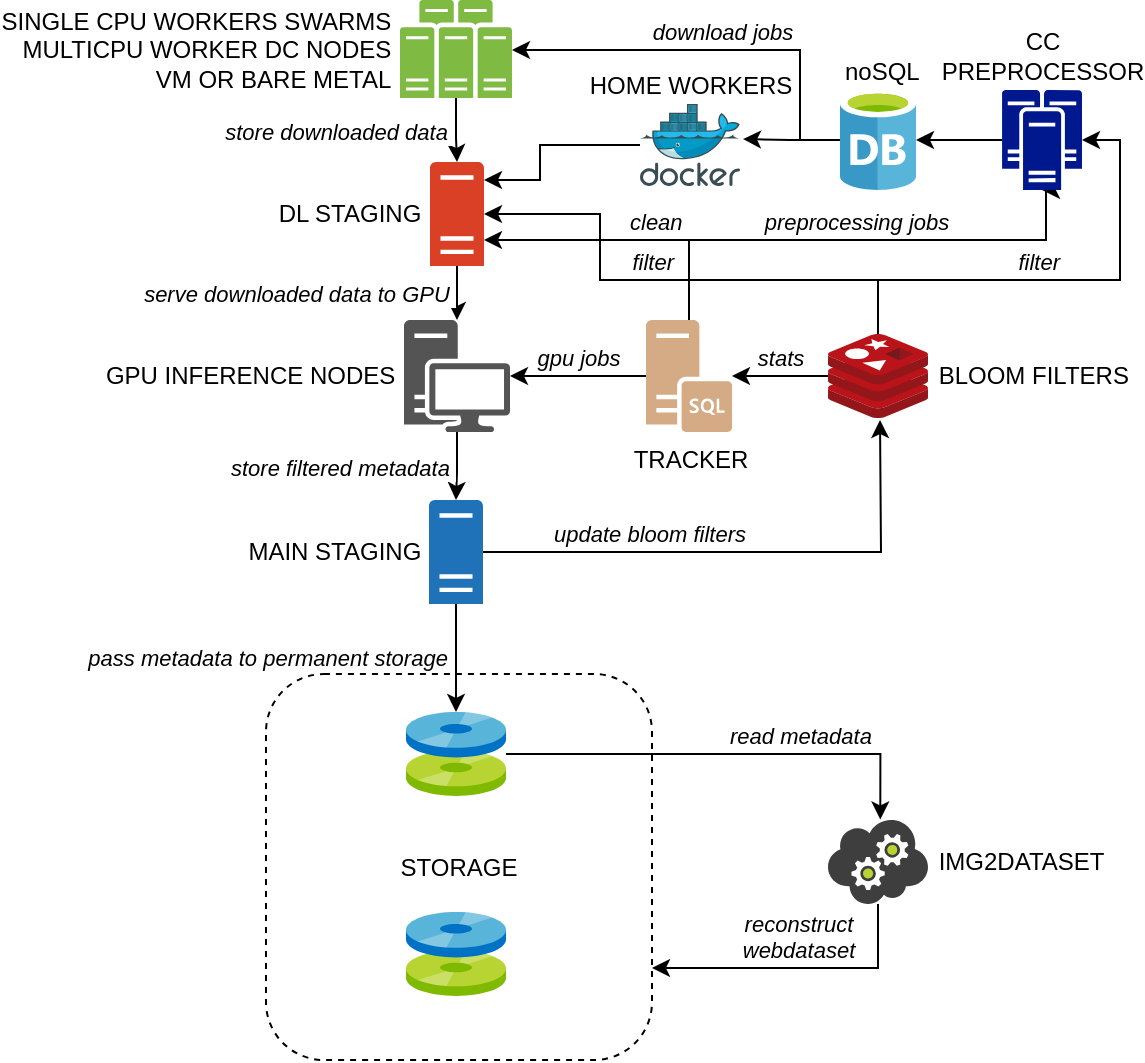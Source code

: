 <mxfile version="15.3.8" type="github">
  <diagram id="HWF6cFD_o7p9VQBaK8Nd" name="Page-1">
    <mxGraphModel dx="1422" dy="850" grid="1" gridSize="10" guides="1" tooltips="1" connect="1" arrows="1" fold="1" page="1" pageScale="1" pageWidth="1169" pageHeight="827" background="none" math="0" shadow="0">
      <root>
        <mxCell id="0" />
        <mxCell id="1" parent="0" />
        <mxCell id="LRYR7kt2hS8zzGMO_R-A-9" value="&amp;nbsp;filter" style="edgeStyle=orthogonalEdgeStyle;rounded=0;orthogonalLoop=1;jettySize=auto;html=1;labelPosition=left;verticalLabelPosition=top;align=right;verticalAlign=bottom;fontStyle=2;entryX=1;entryY=0.5;entryDx=0;entryDy=0;entryPerimeter=0;" parent="1" source="32pcUigWsBj-OOpQZ1Kn-1" target="LRYR7kt2hS8zzGMO_R-A-2" edge="1">
          <mxGeometry relative="1" as="geometry">
            <mxPoint x="830" y="100" as="targetPoint" />
            <Array as="points">
              <mxPoint x="719" y="170" />
              <mxPoint x="840" y="170" />
              <mxPoint x="840" y="100" />
            </Array>
          </mxGeometry>
        </mxCell>
        <mxCell id="LRYR7kt2hS8zzGMO_R-A-11" value="filter" style="edgeStyle=orthogonalEdgeStyle;rounded=0;orthogonalLoop=1;jettySize=auto;html=1;labelPosition=left;verticalLabelPosition=top;align=right;verticalAlign=bottom;fontStyle=2" parent="1" source="32pcUigWsBj-OOpQZ1Kn-1" target="32pcUigWsBj-OOpQZ1Kn-5" edge="1">
          <mxGeometry relative="1" as="geometry">
            <Array as="points">
              <mxPoint x="719" y="170" />
              <mxPoint x="580" y="170" />
              <mxPoint x="580" y="137" />
            </Array>
          </mxGeometry>
        </mxCell>
        <mxCell id="txCRSm0sxxDcbwHXg60d-5" value="stats" style="edgeStyle=orthogonalEdgeStyle;rounded=0;orthogonalLoop=1;jettySize=auto;html=1;fontColor=#000000;fontStyle=2;labelPosition=center;verticalLabelPosition=top;align=center;verticalAlign=bottom;" edge="1" parent="1" source="32pcUigWsBj-OOpQZ1Kn-1" target="aqjGa1b1h-gu6OBOAQX7-1">
          <mxGeometry relative="1" as="geometry" />
        </mxCell>
        <mxCell id="32pcUigWsBj-OOpQZ1Kn-1" value="&amp;nbsp;BLOOM FILTERS" style="aspect=fixed;html=1;points=[];align=left;image;fontSize=12;image=img/lib/mscae/Cache_Redis_Product.svg;labelPosition=right;verticalLabelPosition=middle;verticalAlign=middle;labelBackgroundColor=none;" parent="1" vertex="1">
          <mxGeometry x="694" y="197" width="50" height="42" as="geometry" />
        </mxCell>
        <mxCell id="aqjGa1b1h-gu6OBOAQX7-2" style="edgeStyle=orthogonalEdgeStyle;rounded=0;orthogonalLoop=1;jettySize=auto;html=1;" parent="1" source="32pcUigWsBj-OOpQZ1Kn-2" target="32pcUigWsBj-OOpQZ1Kn-5" edge="1">
          <mxGeometry relative="1" as="geometry">
            <Array as="points">
              <mxPoint x="550" y="103" />
              <mxPoint x="550" y="120" />
            </Array>
          </mxGeometry>
        </mxCell>
        <mxCell id="32pcUigWsBj-OOpQZ1Kn-2" value="HOME WORKERS" style="aspect=fixed;html=1;points=[];align=center;image;fontSize=12;image=img/lib/mscae/Docker.svg;labelPosition=center;verticalLabelPosition=top;verticalAlign=bottom;labelBackgroundColor=none;direction=east;" parent="1" vertex="1">
          <mxGeometry x="600" y="82" width="50" height="41" as="geometry" />
        </mxCell>
        <mxCell id="32pcUigWsBj-OOpQZ1Kn-7" value="store downloaded data&amp;nbsp;" style="edgeStyle=orthogonalEdgeStyle;rounded=0;orthogonalLoop=1;jettySize=auto;html=1;labelPosition=left;verticalLabelPosition=middle;align=right;verticalAlign=middle;fontStyle=2" parent="1" source="32pcUigWsBj-OOpQZ1Kn-3" target="32pcUigWsBj-OOpQZ1Kn-5" edge="1">
          <mxGeometry relative="1" as="geometry" />
        </mxCell>
        <mxCell id="32pcUigWsBj-OOpQZ1Kn-3" value="SINGLE CPU WORKERS SWARMS&amp;nbsp;&lt;br&gt;MULTICPU WORKER DC NODES&amp;nbsp;&lt;br&gt;VM OR BARE METAL&amp;nbsp;" style="pointerEvents=1;shadow=0;dashed=0;html=1;strokeColor=none;fillColor=#505050;labelPosition=left;verticalLabelPosition=middle;verticalAlign=middle;outlineConnect=0;align=right;shape=mxgraph.office.servers.server_farm;fillColor=#7FBA42;" parent="1" vertex="1">
          <mxGeometry x="480" y="30" width="56" height="49" as="geometry" />
        </mxCell>
        <mxCell id="32pcUigWsBj-OOpQZ1Kn-15" value="pass metadata to permanent storage&amp;nbsp;" style="edgeStyle=orthogonalEdgeStyle;rounded=0;orthogonalLoop=1;jettySize=auto;html=1;labelPosition=left;verticalLabelPosition=middle;align=right;verticalAlign=middle;fontStyle=2" parent="1" source="32pcUigWsBj-OOpQZ1Kn-4" target="32pcUigWsBj-OOpQZ1Kn-14" edge="1">
          <mxGeometry relative="1" as="geometry" />
        </mxCell>
        <mxCell id="aqjGa1b1h-gu6OBOAQX7-8" value="update bloom filters" style="edgeStyle=orthogonalEdgeStyle;rounded=0;orthogonalLoop=1;jettySize=auto;html=1;fontColor=#000000;labelPosition=left;verticalLabelPosition=top;align=right;verticalAlign=bottom;fontStyle=2" parent="1" source="32pcUigWsBj-OOpQZ1Kn-4" edge="1">
          <mxGeometry relative="1" as="geometry">
            <mxPoint x="720" y="240" as="targetPoint" />
          </mxGeometry>
        </mxCell>
        <mxCell id="32pcUigWsBj-OOpQZ1Kn-4" value="MAIN STAGING&amp;nbsp;" style="pointerEvents=1;shadow=0;dashed=0;html=1;strokeColor=none;labelPosition=left;verticalLabelPosition=middle;verticalAlign=middle;outlineConnect=0;align=right;shape=mxgraph.office.servers.server_generic;fillColor=#2072B8;" parent="1" vertex="1">
          <mxGeometry x="494.5" y="280" width="27" height="52" as="geometry" />
        </mxCell>
        <mxCell id="32pcUigWsBj-OOpQZ1Kn-8" value="serve downloaded data to GPU&amp;nbsp;" style="edgeStyle=orthogonalEdgeStyle;rounded=0;orthogonalLoop=1;jettySize=auto;html=1;labelPosition=left;verticalLabelPosition=middle;align=right;verticalAlign=middle;fontStyle=2" parent="1" source="32pcUigWsBj-OOpQZ1Kn-5" target="32pcUigWsBj-OOpQZ1Kn-6" edge="1">
          <mxGeometry relative="1" as="geometry" />
        </mxCell>
        <mxCell id="32pcUigWsBj-OOpQZ1Kn-5" value="DL STAGING&amp;nbsp;" style="pointerEvents=1;shadow=0;dashed=0;html=1;strokeColor=none;labelPosition=left;verticalLabelPosition=middle;verticalAlign=middle;outlineConnect=0;align=right;shape=mxgraph.office.servers.server_generic;fillColor=#DA4026;" parent="1" vertex="1">
          <mxGeometry x="495" y="111" width="27" height="52" as="geometry" />
        </mxCell>
        <mxCell id="32pcUigWsBj-OOpQZ1Kn-9" value="store filtered metadata&amp;nbsp;" style="edgeStyle=orthogonalEdgeStyle;rounded=0;orthogonalLoop=1;jettySize=auto;html=1;labelPosition=left;verticalLabelPosition=middle;align=right;verticalAlign=middle;fontStyle=2" parent="1" source="32pcUigWsBj-OOpQZ1Kn-6" target="32pcUigWsBj-OOpQZ1Kn-4" edge="1">
          <mxGeometry relative="1" as="geometry" />
        </mxCell>
        <mxCell id="32pcUigWsBj-OOpQZ1Kn-6" value="GPU INFERENCE NODES&amp;nbsp;" style="pointerEvents=1;shadow=0;dashed=0;html=1;strokeColor=none;labelPosition=left;verticalLabelPosition=middle;verticalAlign=middle;outlineConnect=0;align=right;shape=mxgraph.office.devices.workstation;fillColor=#545454;" parent="1" vertex="1">
          <mxGeometry x="482" y="190" width="53" height="56" as="geometry" />
        </mxCell>
        <mxCell id="32pcUigWsBj-OOpQZ1Kn-18" value="read metadata" style="edgeStyle=orthogonalEdgeStyle;rounded=0;orthogonalLoop=1;jettySize=auto;html=1;entryX=0.523;entryY=-0.007;entryDx=0;entryDy=0;entryPerimeter=0;labelPosition=right;verticalLabelPosition=top;align=left;verticalAlign=bottom;fontStyle=2" parent="1" source="32pcUigWsBj-OOpQZ1Kn-14" target="32pcUigWsBj-OOpQZ1Kn-17" edge="1">
          <mxGeometry relative="1" as="geometry" />
        </mxCell>
        <mxCell id="32pcUigWsBj-OOpQZ1Kn-14" value="" style="aspect=fixed;html=1;points=[];align=center;image;fontSize=12;image=img/lib/mscae/Discs.svg;" parent="1" vertex="1">
          <mxGeometry x="483" y="386" width="50" height="42" as="geometry" />
        </mxCell>
        <mxCell id="32pcUigWsBj-OOpQZ1Kn-16" value="" style="aspect=fixed;html=1;points=[];align=center;image;fontSize=12;image=img/lib/mscae/Discs.svg;" parent="1" vertex="1">
          <mxGeometry x="483" y="486" width="50" height="42" as="geometry" />
        </mxCell>
        <mxCell id="32pcUigWsBj-OOpQZ1Kn-21" value="reconstruct&lt;br&gt;webdataset" style="edgeStyle=orthogonalEdgeStyle;rounded=0;orthogonalLoop=1;jettySize=auto;html=1;labelPosition=center;verticalLabelPosition=top;align=center;verticalAlign=bottom;fontStyle=2" parent="1" source="32pcUigWsBj-OOpQZ1Kn-17" target="32pcUigWsBj-OOpQZ1Kn-20" edge="1">
          <mxGeometry relative="1" as="geometry">
            <Array as="points">
              <mxPoint x="719" y="514" />
            </Array>
          </mxGeometry>
        </mxCell>
        <mxCell id="32pcUigWsBj-OOpQZ1Kn-17" value="&amp;nbsp;IMG2DATASET" style="aspect=fixed;html=1;points=[];align=left;image;fontSize=12;image=img/lib/mscae/Cloud_Service.svg;labelPosition=right;verticalLabelPosition=middle;verticalAlign=middle;labelBackgroundColor=none;" parent="1" vertex="1">
          <mxGeometry x="694" y="440" width="50" height="42" as="geometry" />
        </mxCell>
        <mxCell id="32pcUigWsBj-OOpQZ1Kn-20" value="STORAGE" style="whiteSpace=wrap;html=1;aspect=fixed;dashed=1;rounded=1;fillColor=none;" parent="1" vertex="1">
          <mxGeometry x="413" y="367" width="193" height="193" as="geometry" />
        </mxCell>
        <mxCell id="aqjGa1b1h-gu6OBOAQX7-3" value="gpu jobs" style="edgeStyle=orthogonalEdgeStyle;rounded=0;orthogonalLoop=1;jettySize=auto;html=1;labelPosition=center;verticalLabelPosition=top;align=center;verticalAlign=bottom;fontStyle=2" parent="1" source="aqjGa1b1h-gu6OBOAQX7-1" target="32pcUigWsBj-OOpQZ1Kn-6" edge="1">
          <mxGeometry relative="1" as="geometry" />
        </mxCell>
        <mxCell id="aqjGa1b1h-gu6OBOAQX7-9" value="clean" style="edgeStyle=orthogonalEdgeStyle;rounded=0;orthogonalLoop=1;jettySize=auto;html=1;fontColor=#000000;labelPosition=right;verticalLabelPosition=top;align=left;verticalAlign=bottom;fontStyle=2" parent="1" source="aqjGa1b1h-gu6OBOAQX7-1" target="32pcUigWsBj-OOpQZ1Kn-5" edge="1">
          <mxGeometry relative="1" as="geometry">
            <Array as="points">
              <mxPoint x="625" y="150" />
            </Array>
          </mxGeometry>
        </mxCell>
        <mxCell id="LRYR7kt2hS8zzGMO_R-A-10" value="preprocessing jobs" style="edgeStyle=orthogonalEdgeStyle;rounded=0;orthogonalLoop=1;jettySize=auto;html=1;labelPosition=center;verticalLabelPosition=top;align=center;verticalAlign=bottom;fontStyle=2;entryX=0.5;entryY=1;entryDx=0;entryDy=0;entryPerimeter=0;" parent="1" source="aqjGa1b1h-gu6OBOAQX7-1" target="LRYR7kt2hS8zzGMO_R-A-2" edge="1">
          <mxGeometry relative="1" as="geometry">
            <Array as="points">
              <mxPoint x="625" y="150" />
              <mxPoint x="803" y="150" />
              <mxPoint x="803" y="125" />
            </Array>
            <mxPoint x="803" y="150" as="targetPoint" />
          </mxGeometry>
        </mxCell>
        <mxCell id="aqjGa1b1h-gu6OBOAQX7-1" value="TRACKER" style="pointerEvents=1;shadow=0;dashed=0;html=1;strokeColor=none;labelPosition=center;verticalLabelPosition=bottom;verticalAlign=top;outlineConnect=0;align=center;shape=mxgraph.office.servers.sql_server;fillColor=#D4AB84;" parent="1" vertex="1">
          <mxGeometry x="603" y="190" width="43" height="56" as="geometry" />
        </mxCell>
        <mxCell id="txCRSm0sxxDcbwHXg60d-2" style="edgeStyle=orthogonalEdgeStyle;rounded=0;orthogonalLoop=1;jettySize=auto;html=1;entryX=1.03;entryY=0.427;entryDx=0;entryDy=0;entryPerimeter=0;" edge="1" parent="1" source="LRYR7kt2hS8zzGMO_R-A-1" target="32pcUigWsBj-OOpQZ1Kn-2">
          <mxGeometry relative="1" as="geometry" />
        </mxCell>
        <mxCell id="txCRSm0sxxDcbwHXg60d-3" value="download jobs" style="edgeStyle=orthogonalEdgeStyle;rounded=0;orthogonalLoop=1;jettySize=auto;html=1;labelPosition=center;verticalLabelPosition=top;align=center;verticalAlign=bottom;fontStyle=2" edge="1" parent="1" source="LRYR7kt2hS8zzGMO_R-A-1" target="32pcUigWsBj-OOpQZ1Kn-3">
          <mxGeometry relative="1" as="geometry">
            <Array as="points">
              <mxPoint x="680" y="100" />
              <mxPoint x="680" y="55" />
            </Array>
          </mxGeometry>
        </mxCell>
        <mxCell id="LRYR7kt2hS8zzGMO_R-A-1" value="&amp;nbsp;noSQL" style="sketch=0;aspect=fixed;html=1;points=[];align=center;image;fontSize=12;image=img/lib/mscae/Database_General.svg;rounded=1;labelPosition=center;verticalLabelPosition=top;verticalAlign=bottom;" parent="1" vertex="1">
          <mxGeometry x="700" y="75" width="38" height="50" as="geometry" />
        </mxCell>
        <mxCell id="LRYR7kt2hS8zzGMO_R-A-4" style="edgeStyle=orthogonalEdgeStyle;rounded=0;orthogonalLoop=1;jettySize=auto;html=1;" parent="1" source="LRYR7kt2hS8zzGMO_R-A-2" target="LRYR7kt2hS8zzGMO_R-A-1" edge="1">
          <mxGeometry relative="1" as="geometry" />
        </mxCell>
        <mxCell id="LRYR7kt2hS8zzGMO_R-A-2" value="CC &lt;br&gt;PREPROCESSOR" style="sketch=0;aspect=fixed;pointerEvents=1;shadow=0;dashed=0;html=1;strokeColor=none;labelPosition=center;verticalLabelPosition=top;verticalAlign=bottom;align=center;fillColor=#00188D;shape=mxgraph.mscae.enterprise.cluster_server;rounded=1;" parent="1" vertex="1">
          <mxGeometry x="781" y="75" width="40" height="50" as="geometry" />
        </mxCell>
      </root>
    </mxGraphModel>
  </diagram>
</mxfile>
